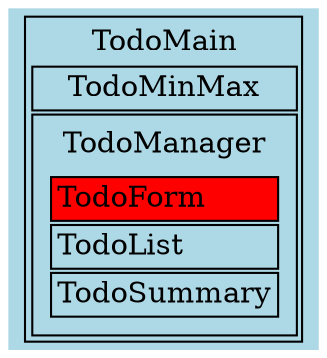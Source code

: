 digraph todomain_2 {
  TodoMain [style="filled", fillcolor="lightblue", shape="plaintext", label=<
    <table border="1">
      <tr><td border="0">TodoMain</td></tr>
      <tr><td border="1">TodoMinMax</td></tr>
      <tr><td>
        <table border="0">
          <tr><td border="0">TodoManager</td></tr>
          <tr><td border="0"><table border="0">
            <tr><td border="1" align="left" bgcolor="red">TodoForm</td></tr>
            <tr><td border="1" align="left">TodoList</td></tr>
            <tr><td border="1" align="left">TodoSummary</td></tr>
          </table></td></tr>
        </table>
      </td></tr>
    </table>
  >]
}

